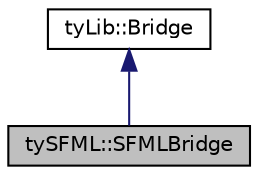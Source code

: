 digraph "tySFML::SFMLBridge"
{
  edge [fontname="Helvetica",fontsize="10",labelfontname="Helvetica",labelfontsize="10"];
  node [fontname="Helvetica",fontsize="10",shape=record];
  Node1 [label="tySFML::SFMLBridge",height=0.2,width=0.4,color="black", fillcolor="grey75", style="filled", fontcolor="black"];
  Node2 -> Node1 [dir="back",color="midnightblue",fontsize="10",style="solid",fontname="Helvetica"];
  Node2 [label="tyLib::Bridge",height=0.2,width=0.4,color="black", fillcolor="white", style="filled",URL="$classty_lib_1_1_bridge.html",tooltip="A bridge between the tyLib and an graphical representation. "];
}
